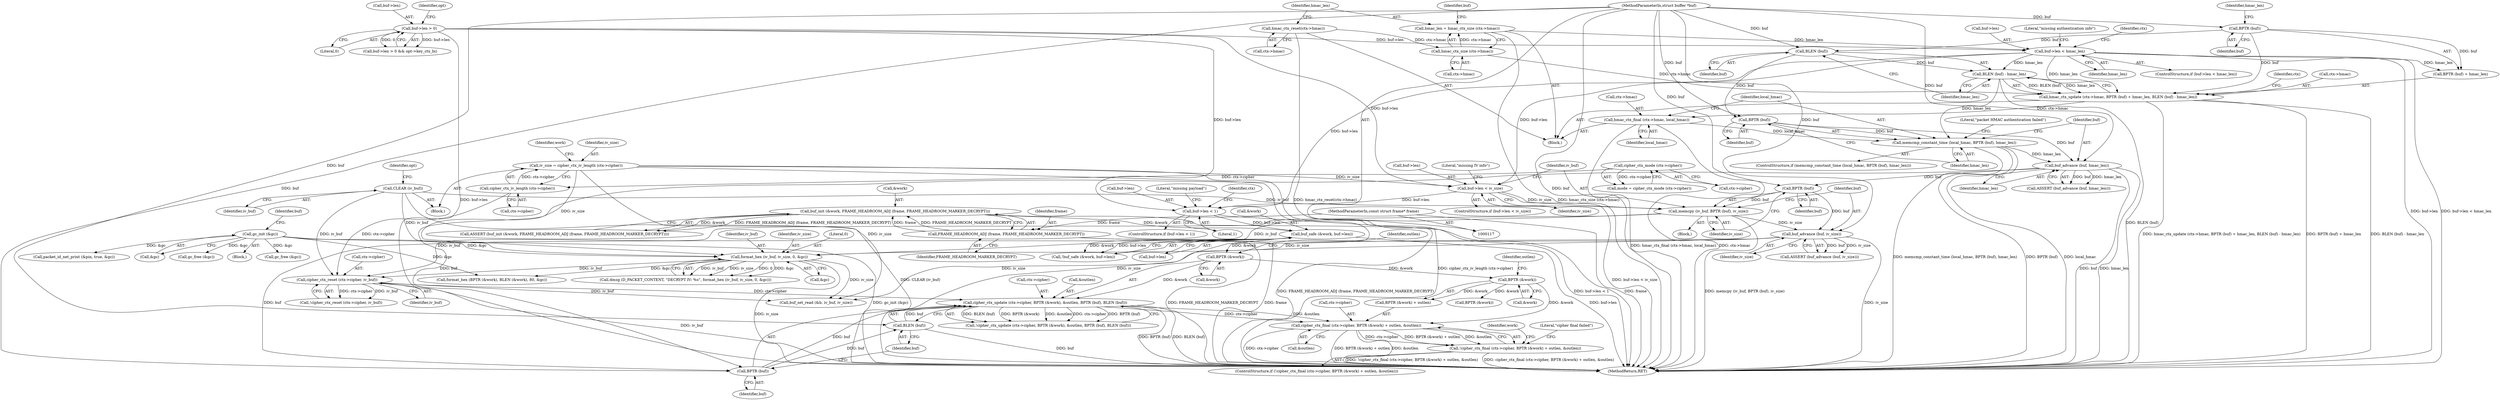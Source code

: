 digraph "0_openvpn_11d21349a4e7e38a025849479b36ace7c2eec2ee@API" {
"1000330" [label="(Call,cipher_ctx_final (ctx->cipher, BPTR (&work) + outlen, &outlen))"];
"1000308" [label="(Call,cipher_ctx_update (ctx->cipher, BPTR (&work), &outlen, BPTR (buf), BLEN (buf)))"];
"1000289" [label="(Call,cipher_ctx_reset (ctx->cipher, iv_buf))"];
"1000225" [label="(Call,cipher_ctx_iv_length (ctx->cipher))"];
"1000218" [label="(Call,cipher_ctx_mode (ctx->cipher))"];
"1000238" [label="(Call,CLEAR (iv_buf))"];
"1000273" [label="(Call,format_hex (iv_buf, iv_size, 0, &gc))"];
"1000255" [label="(Call,memcpy (iv_buf, BPTR (buf), iv_size))"];
"1000257" [label="(Call,BPTR (buf))"];
"1000207" [label="(Call,buf_advance (buf, hmac_len))"];
"1000201" [label="(Call,BPTR (buf))"];
"1000190" [label="(Call,BLEN (buf))"];
"1000186" [label="(Call,BPTR (buf))"];
"1000118" [label="(MethodParameterIn,struct buffer *buf)"];
"1000199" [label="(Call,memcmp_constant_time (local_hmac, BPTR (buf), hmac_len))"];
"1000193" [label="(Call,hmac_ctx_final (ctx->hmac, local_hmac))"];
"1000181" [label="(Call,hmac_ctx_update (ctx->hmac, BPTR (buf) + hmac_len, BLEN (buf) - hmac_len))"];
"1000169" [label="(Call,hmac_ctx_size (ctx->hmac))"];
"1000163" [label="(Call,hmac_ctx_reset(ctx->hmac))"];
"1000174" [label="(Call,buf->len < hmac_len)"];
"1000133" [label="(Call,buf->len > 0)"];
"1000167" [label="(Call,hmac_len = hmac_ctx_size (ctx->hmac))"];
"1000189" [label="(Call,BLEN (buf) - hmac_len)"];
"1000248" [label="(Call,buf->len < iv_size)"];
"1000223" [label="(Call,iv_size = cipher_ctx_iv_length (ctx->cipher))"];
"1000261" [label="(Call,buf_advance (buf, iv_size))"];
"1000128" [label="(Call,gc_init (&gc))"];
"1000312" [label="(Call,BPTR (&work))"];
"1000298" [label="(Call,buf_safe (&work, buf->len))"];
"1000232" [label="(Call,buf_init (&work, FRAME_HEADROOM_ADJ (frame, FRAME_HEADROOM_MARKER_DECRYPT)))"];
"1000235" [label="(Call,FRAME_HEADROOM_ADJ (frame, FRAME_HEADROOM_MARKER_DECRYPT))"];
"1000121" [label="(MethodParameterIn,const struct frame* frame)"];
"1000280" [label="(Call,buf->len < 1)"];
"1000317" [label="(Call,BPTR (buf))"];
"1000319" [label="(Call,BLEN (buf))"];
"1000335" [label="(Call,BPTR (&work))"];
"1000329" [label="(Call,!cipher_ctx_final (ctx->cipher, BPTR (&work) + outlen, &outlen))"];
"1000167" [label="(Call,hmac_len = hmac_ctx_size (ctx->hmac))"];
"1000183" [label="(Identifier,ctx)"];
"1000173" [label="(ControlStructure,if (buf->len < hmac_len))"];
"1000169" [label="(Call,hmac_ctx_size (ctx->hmac))"];
"1000168" [label="(Identifier,hmac_len)"];
"1000223" [label="(Call,iv_size = cipher_ctx_iv_length (ctx->cipher))"];
"1000137" [label="(Literal,0)"];
"1000307" [label="(Call,!cipher_ctx_update (ctx->cipher, BPTR (&work), &outlen, BPTR (buf), BLEN (buf)))"];
"1000191" [label="(Identifier,buf)"];
"1000318" [label="(Identifier,buf)"];
"1000206" [label="(Call,ASSERT (buf_advance (buf, hmac_len)))"];
"1000187" [label="(Identifier,buf)"];
"1000345" [label="(Identifier,work)"];
"1000319" [label="(Call,BLEN (buf))"];
"1000330" [label="(Call,cipher_ctx_final (ctx->cipher, BPTR (&work) + outlen, &outlen))"];
"1000351" [label="(Call,format_hex (BPTR (&work), BLEN (&work), 80, &gc))"];
"1000185" [label="(Call,BPTR (buf) + hmac_len)"];
"1000139" [label="(Identifier,opt)"];
"1000556" [label="(MethodReturn,RET)"];
"1000334" [label="(Call,BPTR (&work) + outlen)"];
"1000317" [label="(Call,BPTR (buf))"];
"1000178" [label="(Identifier,hmac_len)"];
"1000273" [label="(Call,format_hex (iv_buf, iv_size, 0, &gc))"];
"1000335" [label="(Call,BPTR (&work))"];
"1000263" [label="(Identifier,iv_size)"];
"1000199" [label="(Call,memcmp_constant_time (local_hmac, BPTR (buf), hmac_len))"];
"1000207" [label="(Call,buf_advance (buf, hmac_len))"];
"1000193" [label="(Call,hmac_ctx_final (ctx->hmac, local_hmac))"];
"1000274" [label="(Identifier,iv_buf)"];
"1000129" [label="(Call,&gc)"];
"1000280" [label="(Call,buf->len < 1)"];
"1000288" [label="(Call,!cipher_ctx_reset (ctx->cipher, iv_buf))"];
"1000281" [label="(Call,buf->len)"];
"1000226" [label="(Call,ctx->cipher)"];
"1000275" [label="(Identifier,iv_size)"];
"1000276" [label="(Literal,0)"];
"1000298" [label="(Call,buf_safe (&work, buf->len))"];
"1000175" [label="(Call,buf->len)"];
"1000194" [label="(Call,ctx->hmac)"];
"1000163" [label="(Call,hmac_ctx_reset(ctx->hmac))"];
"1000320" [label="(Identifier,buf)"];
"1000190" [label="(Call,BLEN (buf))"];
"1000231" [label="(Call,ASSERT (buf_init (&work, FRAME_HEADROOM_ADJ (frame, FRAME_HEADROOM_MARKER_DECRYPT))))"];
"1000181" [label="(Call,hmac_ctx_update (ctx->hmac, BPTR (buf) + hmac_len, BLEN (buf) - hmac_len))"];
"1000134" [label="(Call,buf->len)"];
"1000247" [label="(ControlStructure,if (buf->len < iv_size))"];
"1000128" [label="(Call,gc_init (&gc))"];
"1000259" [label="(Identifier,iv_size)"];
"1000339" [label="(Call,&outlen)"];
"1000234" [label="(Identifier,work)"];
"1000342" [label="(Literal,\"cipher final failed\")"];
"1000299" [label="(Call,&work)"];
"1000192" [label="(Identifier,hmac_len)"];
"1000202" [label="(Identifier,buf)"];
"1000316" [label="(Identifier,outlen)"];
"1000225" [label="(Call,cipher_ctx_iv_length (ctx->cipher))"];
"1000186" [label="(Call,BPTR (buf))"];
"1000248" [label="(Call,buf->len < iv_size)"];
"1000236" [label="(Identifier,frame)"];
"1000208" [label="(Identifier,buf)"];
"1000232" [label="(Call,buf_init (&work, FRAME_HEADROOM_ADJ (frame, FRAME_HEADROOM_MARKER_DECRYPT)))"];
"1000270" [label="(Call,dmsg (D_PACKET_CONTENT, \"DECRYPT IV: %s\", format_hex (iv_buf, iv_size, 0, &gc)))"];
"1000352" [label="(Call,BPTR (&work))"];
"1000261" [label="(Call,buf_advance (buf, iv_size))"];
"1000243" [label="(Identifier,opt)"];
"1000233" [label="(Call,&work)"];
"1000309" [label="(Call,ctx->cipher)"];
"1000237" [label="(Identifier,FRAME_HEADROOM_MARKER_DECRYPT)"];
"1000118" [label="(MethodParameterIn,struct buffer *buf)"];
"1000308" [label="(Call,cipher_ctx_update (ctx->cipher, BPTR (&work), &outlen, BPTR (buf), BLEN (buf)))"];
"1000189" [label="(Call,BLEN (buf) - hmac_len)"];
"1000201" [label="(Call,BPTR (buf))"];
"1000262" [label="(Identifier,buf)"];
"1000336" [label="(Call,&work)"];
"1000257" [label="(Call,BPTR (buf))"];
"1000132" [label="(Call,buf->len > 0 && opt->key_ctx_bi)"];
"1000539" [label="(Call,gc_free (&gc))"];
"1000135" [label="(Identifier,buf)"];
"1000209" [label="(Identifier,hmac_len)"];
"1000122" [label="(Block,)"];
"1000246" [label="(Block,)"];
"1000133" [label="(Call,buf->len > 0)"];
"1000290" [label="(Call,ctx->cipher)"];
"1000238" [label="(Call,CLEAR (iv_buf))"];
"1000277" [label="(Call,&gc)"];
"1000170" [label="(Call,ctx->hmac)"];
"1000164" [label="(Call,ctx->hmac)"];
"1000180" [label="(Literal,\"missing authentication info\")"];
"1000297" [label="(Call,!buf_safe (&work, buf->len))"];
"1000205" [label="(Literal,\"packet HMAC authentication failed\")"];
"1000254" [label="(Literal,\"missing IV info\")"];
"1000249" [label="(Call,buf->len)"];
"1000235" [label="(Call,FRAME_HEADROOM_ADJ (frame, FRAME_HEADROOM_MARKER_DECRYPT))"];
"1000289" [label="(Call,cipher_ctx_reset (ctx->cipher, iv_buf))"];
"1000315" [label="(Call,&outlen)"];
"1000284" [label="(Literal,1)"];
"1000551" [label="(Call,gc_free (&gc))"];
"1000411" [label="(Call,buf_set_read (&b, iv_buf, iv_size))"];
"1000256" [label="(Identifier,iv_buf)"];
"1000528" [label="(Call,packet_id_net_print (&pin, true, &gc))"];
"1000219" [label="(Call,ctx->cipher)"];
"1000203" [label="(Identifier,hmac_len)"];
"1000301" [label="(Call,buf->len)"];
"1000214" [label="(Block,)"];
"1000198" [label="(ControlStructure,if (memcmp_constant_time (local_hmac, BPTR (buf), hmac_len)))"];
"1000174" [label="(Call,buf->len < hmac_len)"];
"1000313" [label="(Call,&work)"];
"1000224" [label="(Identifier,iv_size)"];
"1000255" [label="(Call,memcpy (iv_buf, BPTR (buf), iv_size))"];
"1000121" [label="(MethodParameterIn,const struct frame* frame)"];
"1000239" [label="(Identifier,iv_buf)"];
"1000160" [label="(Block,)"];
"1000195" [label="(Identifier,ctx)"];
"1000176" [label="(Identifier,buf)"];
"1000279" [label="(ControlStructure,if (buf->len < 1))"];
"1000329" [label="(Call,!cipher_ctx_final (ctx->cipher, BPTR (&work) + outlen, &outlen))"];
"1000188" [label="(Identifier,hmac_len)"];
"1000200" [label="(Identifier,local_hmac)"];
"1000328" [label="(ControlStructure,if (!cipher_ctx_final (ctx->cipher, BPTR (&work) + outlen, &outlen)))"];
"1000218" [label="(Call,cipher_ctx_mode (ctx->cipher))"];
"1000338" [label="(Identifier,outlen)"];
"1000258" [label="(Identifier,buf)"];
"1000331" [label="(Call,ctx->cipher)"];
"1000252" [label="(Identifier,iv_size)"];
"1000293" [label="(Identifier,iv_buf)"];
"1000286" [label="(Literal,\"missing payload\")"];
"1000291" [label="(Identifier,ctx)"];
"1000312" [label="(Call,BPTR (&work))"];
"1000260" [label="(Call,ASSERT (buf_advance (buf, iv_size)))"];
"1000197" [label="(Identifier,local_hmac)"];
"1000182" [label="(Call,ctx->hmac)"];
"1000216" [label="(Call,mode = cipher_ctx_mode (ctx->cipher))"];
"1000330" -> "1000329"  [label="AST: "];
"1000330" -> "1000339"  [label="CFG: "];
"1000331" -> "1000330"  [label="AST: "];
"1000334" -> "1000330"  [label="AST: "];
"1000339" -> "1000330"  [label="AST: "];
"1000329" -> "1000330"  [label="CFG: "];
"1000330" -> "1000556"  [label="DDG: BPTR (&work) + outlen"];
"1000330" -> "1000556"  [label="DDG: &outlen"];
"1000330" -> "1000556"  [label="DDG: ctx->cipher"];
"1000330" -> "1000329"  [label="DDG: ctx->cipher"];
"1000330" -> "1000329"  [label="DDG: BPTR (&work) + outlen"];
"1000330" -> "1000329"  [label="DDG: &outlen"];
"1000308" -> "1000330"  [label="DDG: ctx->cipher"];
"1000308" -> "1000330"  [label="DDG: &outlen"];
"1000335" -> "1000330"  [label="DDG: &work"];
"1000308" -> "1000307"  [label="AST: "];
"1000308" -> "1000319"  [label="CFG: "];
"1000309" -> "1000308"  [label="AST: "];
"1000312" -> "1000308"  [label="AST: "];
"1000315" -> "1000308"  [label="AST: "];
"1000317" -> "1000308"  [label="AST: "];
"1000319" -> "1000308"  [label="AST: "];
"1000307" -> "1000308"  [label="CFG: "];
"1000308" -> "1000556"  [label="DDG: BLEN (buf)"];
"1000308" -> "1000556"  [label="DDG: BPTR (buf)"];
"1000308" -> "1000307"  [label="DDG: BLEN (buf)"];
"1000308" -> "1000307"  [label="DDG: BPTR (&work)"];
"1000308" -> "1000307"  [label="DDG: &outlen"];
"1000308" -> "1000307"  [label="DDG: ctx->cipher"];
"1000308" -> "1000307"  [label="DDG: BPTR (buf)"];
"1000289" -> "1000308"  [label="DDG: ctx->cipher"];
"1000312" -> "1000308"  [label="DDG: &work"];
"1000317" -> "1000308"  [label="DDG: buf"];
"1000319" -> "1000308"  [label="DDG: buf"];
"1000289" -> "1000288"  [label="AST: "];
"1000289" -> "1000293"  [label="CFG: "];
"1000290" -> "1000289"  [label="AST: "];
"1000293" -> "1000289"  [label="AST: "];
"1000288" -> "1000289"  [label="CFG: "];
"1000289" -> "1000556"  [label="DDG: iv_buf"];
"1000289" -> "1000288"  [label="DDG: ctx->cipher"];
"1000289" -> "1000288"  [label="DDG: iv_buf"];
"1000225" -> "1000289"  [label="DDG: ctx->cipher"];
"1000238" -> "1000289"  [label="DDG: iv_buf"];
"1000273" -> "1000289"  [label="DDG: iv_buf"];
"1000255" -> "1000289"  [label="DDG: iv_buf"];
"1000289" -> "1000411"  [label="DDG: iv_buf"];
"1000225" -> "1000223"  [label="AST: "];
"1000225" -> "1000226"  [label="CFG: "];
"1000226" -> "1000225"  [label="AST: "];
"1000223" -> "1000225"  [label="CFG: "];
"1000225" -> "1000223"  [label="DDG: ctx->cipher"];
"1000218" -> "1000225"  [label="DDG: ctx->cipher"];
"1000218" -> "1000216"  [label="AST: "];
"1000218" -> "1000219"  [label="CFG: "];
"1000219" -> "1000218"  [label="AST: "];
"1000216" -> "1000218"  [label="CFG: "];
"1000218" -> "1000216"  [label="DDG: ctx->cipher"];
"1000238" -> "1000214"  [label="AST: "];
"1000238" -> "1000239"  [label="CFG: "];
"1000239" -> "1000238"  [label="AST: "];
"1000243" -> "1000238"  [label="CFG: "];
"1000238" -> "1000556"  [label="DDG: CLEAR (iv_buf)"];
"1000238" -> "1000255"  [label="DDG: iv_buf"];
"1000238" -> "1000273"  [label="DDG: iv_buf"];
"1000273" -> "1000270"  [label="AST: "];
"1000273" -> "1000277"  [label="CFG: "];
"1000274" -> "1000273"  [label="AST: "];
"1000275" -> "1000273"  [label="AST: "];
"1000276" -> "1000273"  [label="AST: "];
"1000277" -> "1000273"  [label="AST: "];
"1000270" -> "1000273"  [label="CFG: "];
"1000273" -> "1000556"  [label="DDG: iv_size"];
"1000273" -> "1000270"  [label="DDG: iv_buf"];
"1000273" -> "1000270"  [label="DDG: iv_size"];
"1000273" -> "1000270"  [label="DDG: 0"];
"1000273" -> "1000270"  [label="DDG: &gc"];
"1000255" -> "1000273"  [label="DDG: iv_buf"];
"1000261" -> "1000273"  [label="DDG: iv_size"];
"1000223" -> "1000273"  [label="DDG: iv_size"];
"1000128" -> "1000273"  [label="DDG: &gc"];
"1000273" -> "1000351"  [label="DDG: &gc"];
"1000273" -> "1000411"  [label="DDG: iv_size"];
"1000255" -> "1000246"  [label="AST: "];
"1000255" -> "1000259"  [label="CFG: "];
"1000256" -> "1000255"  [label="AST: "];
"1000257" -> "1000255"  [label="AST: "];
"1000259" -> "1000255"  [label="AST: "];
"1000262" -> "1000255"  [label="CFG: "];
"1000255" -> "1000556"  [label="DDG: memcpy (iv_buf, BPTR (buf), iv_size)"];
"1000257" -> "1000255"  [label="DDG: buf"];
"1000248" -> "1000255"  [label="DDG: iv_size"];
"1000255" -> "1000261"  [label="DDG: iv_size"];
"1000257" -> "1000258"  [label="CFG: "];
"1000258" -> "1000257"  [label="AST: "];
"1000259" -> "1000257"  [label="CFG: "];
"1000207" -> "1000257"  [label="DDG: buf"];
"1000118" -> "1000257"  [label="DDG: buf"];
"1000257" -> "1000261"  [label="DDG: buf"];
"1000207" -> "1000206"  [label="AST: "];
"1000207" -> "1000209"  [label="CFG: "];
"1000208" -> "1000207"  [label="AST: "];
"1000209" -> "1000207"  [label="AST: "];
"1000206" -> "1000207"  [label="CFG: "];
"1000207" -> "1000556"  [label="DDG: hmac_len"];
"1000207" -> "1000556"  [label="DDG: buf"];
"1000207" -> "1000206"  [label="DDG: buf"];
"1000207" -> "1000206"  [label="DDG: hmac_len"];
"1000201" -> "1000207"  [label="DDG: buf"];
"1000118" -> "1000207"  [label="DDG: buf"];
"1000199" -> "1000207"  [label="DDG: hmac_len"];
"1000207" -> "1000317"  [label="DDG: buf"];
"1000201" -> "1000199"  [label="AST: "];
"1000201" -> "1000202"  [label="CFG: "];
"1000202" -> "1000201"  [label="AST: "];
"1000203" -> "1000201"  [label="CFG: "];
"1000201" -> "1000199"  [label="DDG: buf"];
"1000190" -> "1000201"  [label="DDG: buf"];
"1000118" -> "1000201"  [label="DDG: buf"];
"1000190" -> "1000189"  [label="AST: "];
"1000190" -> "1000191"  [label="CFG: "];
"1000191" -> "1000190"  [label="AST: "];
"1000192" -> "1000190"  [label="CFG: "];
"1000190" -> "1000189"  [label="DDG: buf"];
"1000186" -> "1000190"  [label="DDG: buf"];
"1000118" -> "1000190"  [label="DDG: buf"];
"1000186" -> "1000185"  [label="AST: "];
"1000186" -> "1000187"  [label="CFG: "];
"1000187" -> "1000186"  [label="AST: "];
"1000188" -> "1000186"  [label="CFG: "];
"1000186" -> "1000181"  [label="DDG: buf"];
"1000186" -> "1000185"  [label="DDG: buf"];
"1000118" -> "1000186"  [label="DDG: buf"];
"1000118" -> "1000117"  [label="AST: "];
"1000118" -> "1000556"  [label="DDG: buf"];
"1000118" -> "1000261"  [label="DDG: buf"];
"1000118" -> "1000317"  [label="DDG: buf"];
"1000118" -> "1000319"  [label="DDG: buf"];
"1000199" -> "1000198"  [label="AST: "];
"1000199" -> "1000203"  [label="CFG: "];
"1000200" -> "1000199"  [label="AST: "];
"1000203" -> "1000199"  [label="AST: "];
"1000205" -> "1000199"  [label="CFG: "];
"1000208" -> "1000199"  [label="CFG: "];
"1000199" -> "1000556"  [label="DDG: BPTR (buf)"];
"1000199" -> "1000556"  [label="DDG: local_hmac"];
"1000199" -> "1000556"  [label="DDG: memcmp_constant_time (local_hmac, BPTR (buf), hmac_len)"];
"1000193" -> "1000199"  [label="DDG: local_hmac"];
"1000189" -> "1000199"  [label="DDG: hmac_len"];
"1000193" -> "1000160"  [label="AST: "];
"1000193" -> "1000197"  [label="CFG: "];
"1000194" -> "1000193"  [label="AST: "];
"1000197" -> "1000193"  [label="AST: "];
"1000200" -> "1000193"  [label="CFG: "];
"1000193" -> "1000556"  [label="DDG: ctx->hmac"];
"1000193" -> "1000556"  [label="DDG: hmac_ctx_final (ctx->hmac, local_hmac)"];
"1000181" -> "1000193"  [label="DDG: ctx->hmac"];
"1000181" -> "1000160"  [label="AST: "];
"1000181" -> "1000189"  [label="CFG: "];
"1000182" -> "1000181"  [label="AST: "];
"1000185" -> "1000181"  [label="AST: "];
"1000189" -> "1000181"  [label="AST: "];
"1000195" -> "1000181"  [label="CFG: "];
"1000181" -> "1000556"  [label="DDG: BPTR (buf) + hmac_len"];
"1000181" -> "1000556"  [label="DDG: BLEN (buf) - hmac_len"];
"1000181" -> "1000556"  [label="DDG: hmac_ctx_update (ctx->hmac, BPTR (buf) + hmac_len, BLEN (buf) - hmac_len)"];
"1000169" -> "1000181"  [label="DDG: ctx->hmac"];
"1000174" -> "1000181"  [label="DDG: hmac_len"];
"1000189" -> "1000181"  [label="DDG: BLEN (buf)"];
"1000189" -> "1000181"  [label="DDG: hmac_len"];
"1000169" -> "1000167"  [label="AST: "];
"1000169" -> "1000170"  [label="CFG: "];
"1000170" -> "1000169"  [label="AST: "];
"1000167" -> "1000169"  [label="CFG: "];
"1000169" -> "1000167"  [label="DDG: ctx->hmac"];
"1000163" -> "1000169"  [label="DDG: ctx->hmac"];
"1000163" -> "1000160"  [label="AST: "];
"1000163" -> "1000164"  [label="CFG: "];
"1000164" -> "1000163"  [label="AST: "];
"1000168" -> "1000163"  [label="CFG: "];
"1000163" -> "1000556"  [label="DDG: hmac_ctx_reset(ctx->hmac)"];
"1000174" -> "1000173"  [label="AST: "];
"1000174" -> "1000178"  [label="CFG: "];
"1000175" -> "1000174"  [label="AST: "];
"1000178" -> "1000174"  [label="AST: "];
"1000180" -> "1000174"  [label="CFG: "];
"1000183" -> "1000174"  [label="CFG: "];
"1000174" -> "1000556"  [label="DDG: buf->len < hmac_len"];
"1000174" -> "1000556"  [label="DDG: buf->len"];
"1000133" -> "1000174"  [label="DDG: buf->len"];
"1000167" -> "1000174"  [label="DDG: hmac_len"];
"1000174" -> "1000185"  [label="DDG: hmac_len"];
"1000174" -> "1000189"  [label="DDG: hmac_len"];
"1000174" -> "1000248"  [label="DDG: buf->len"];
"1000174" -> "1000280"  [label="DDG: buf->len"];
"1000133" -> "1000132"  [label="AST: "];
"1000133" -> "1000137"  [label="CFG: "];
"1000134" -> "1000133"  [label="AST: "];
"1000137" -> "1000133"  [label="AST: "];
"1000139" -> "1000133"  [label="CFG: "];
"1000132" -> "1000133"  [label="CFG: "];
"1000133" -> "1000556"  [label="DDG: buf->len"];
"1000133" -> "1000132"  [label="DDG: buf->len"];
"1000133" -> "1000132"  [label="DDG: 0"];
"1000133" -> "1000248"  [label="DDG: buf->len"];
"1000133" -> "1000280"  [label="DDG: buf->len"];
"1000167" -> "1000160"  [label="AST: "];
"1000168" -> "1000167"  [label="AST: "];
"1000176" -> "1000167"  [label="CFG: "];
"1000167" -> "1000556"  [label="DDG: hmac_ctx_size (ctx->hmac)"];
"1000189" -> "1000192"  [label="CFG: "];
"1000192" -> "1000189"  [label="AST: "];
"1000189" -> "1000556"  [label="DDG: BLEN (buf)"];
"1000248" -> "1000247"  [label="AST: "];
"1000248" -> "1000252"  [label="CFG: "];
"1000249" -> "1000248"  [label="AST: "];
"1000252" -> "1000248"  [label="AST: "];
"1000254" -> "1000248"  [label="CFG: "];
"1000256" -> "1000248"  [label="CFG: "];
"1000248" -> "1000556"  [label="DDG: buf->len < iv_size"];
"1000223" -> "1000248"  [label="DDG: iv_size"];
"1000248" -> "1000280"  [label="DDG: buf->len"];
"1000223" -> "1000214"  [label="AST: "];
"1000224" -> "1000223"  [label="AST: "];
"1000234" -> "1000223"  [label="CFG: "];
"1000223" -> "1000556"  [label="DDG: cipher_ctx_iv_length (ctx->cipher)"];
"1000223" -> "1000556"  [label="DDG: iv_size"];
"1000223" -> "1000411"  [label="DDG: iv_size"];
"1000261" -> "1000260"  [label="AST: "];
"1000261" -> "1000263"  [label="CFG: "];
"1000262" -> "1000261"  [label="AST: "];
"1000263" -> "1000261"  [label="AST: "];
"1000260" -> "1000261"  [label="CFG: "];
"1000261" -> "1000556"  [label="DDG: iv_size"];
"1000261" -> "1000260"  [label="DDG: buf"];
"1000261" -> "1000260"  [label="DDG: iv_size"];
"1000261" -> "1000317"  [label="DDG: buf"];
"1000261" -> "1000411"  [label="DDG: iv_size"];
"1000128" -> "1000122"  [label="AST: "];
"1000128" -> "1000129"  [label="CFG: "];
"1000129" -> "1000128"  [label="AST: "];
"1000135" -> "1000128"  [label="CFG: "];
"1000128" -> "1000556"  [label="DDG: gc_init (&gc)"];
"1000128" -> "1000351"  [label="DDG: &gc"];
"1000128" -> "1000528"  [label="DDG: &gc"];
"1000128" -> "1000539"  [label="DDG: &gc"];
"1000128" -> "1000551"  [label="DDG: &gc"];
"1000312" -> "1000313"  [label="CFG: "];
"1000313" -> "1000312"  [label="AST: "];
"1000316" -> "1000312"  [label="CFG: "];
"1000298" -> "1000312"  [label="DDG: &work"];
"1000312" -> "1000335"  [label="DDG: &work"];
"1000298" -> "1000297"  [label="AST: "];
"1000298" -> "1000301"  [label="CFG: "];
"1000299" -> "1000298"  [label="AST: "];
"1000301" -> "1000298"  [label="AST: "];
"1000297" -> "1000298"  [label="CFG: "];
"1000298" -> "1000556"  [label="DDG: buf->len"];
"1000298" -> "1000297"  [label="DDG: &work"];
"1000298" -> "1000297"  [label="DDG: buf->len"];
"1000232" -> "1000298"  [label="DDG: &work"];
"1000280" -> "1000298"  [label="DDG: buf->len"];
"1000232" -> "1000231"  [label="AST: "];
"1000232" -> "1000235"  [label="CFG: "];
"1000233" -> "1000232"  [label="AST: "];
"1000235" -> "1000232"  [label="AST: "];
"1000231" -> "1000232"  [label="CFG: "];
"1000232" -> "1000556"  [label="DDG: FRAME_HEADROOM_ADJ (frame, FRAME_HEADROOM_MARKER_DECRYPT)"];
"1000232" -> "1000231"  [label="DDG: &work"];
"1000232" -> "1000231"  [label="DDG: FRAME_HEADROOM_ADJ (frame, FRAME_HEADROOM_MARKER_DECRYPT)"];
"1000235" -> "1000232"  [label="DDG: frame"];
"1000235" -> "1000232"  [label="DDG: FRAME_HEADROOM_MARKER_DECRYPT"];
"1000235" -> "1000237"  [label="CFG: "];
"1000236" -> "1000235"  [label="AST: "];
"1000237" -> "1000235"  [label="AST: "];
"1000235" -> "1000556"  [label="DDG: FRAME_HEADROOM_MARKER_DECRYPT"];
"1000235" -> "1000556"  [label="DDG: frame"];
"1000121" -> "1000235"  [label="DDG: frame"];
"1000121" -> "1000117"  [label="AST: "];
"1000121" -> "1000556"  [label="DDG: frame"];
"1000280" -> "1000279"  [label="AST: "];
"1000280" -> "1000284"  [label="CFG: "];
"1000281" -> "1000280"  [label="AST: "];
"1000284" -> "1000280"  [label="AST: "];
"1000286" -> "1000280"  [label="CFG: "];
"1000291" -> "1000280"  [label="CFG: "];
"1000280" -> "1000556"  [label="DDG: buf->len < 1"];
"1000317" -> "1000318"  [label="CFG: "];
"1000318" -> "1000317"  [label="AST: "];
"1000320" -> "1000317"  [label="CFG: "];
"1000317" -> "1000319"  [label="DDG: buf"];
"1000319" -> "1000320"  [label="CFG: "];
"1000320" -> "1000319"  [label="AST: "];
"1000319" -> "1000556"  [label="DDG: buf"];
"1000335" -> "1000334"  [label="AST: "];
"1000335" -> "1000336"  [label="CFG: "];
"1000336" -> "1000335"  [label="AST: "];
"1000338" -> "1000335"  [label="CFG: "];
"1000335" -> "1000334"  [label="DDG: &work"];
"1000335" -> "1000352"  [label="DDG: &work"];
"1000329" -> "1000328"  [label="AST: "];
"1000342" -> "1000329"  [label="CFG: "];
"1000345" -> "1000329"  [label="CFG: "];
"1000329" -> "1000556"  [label="DDG: !cipher_ctx_final (ctx->cipher, BPTR (&work) + outlen, &outlen)"];
"1000329" -> "1000556"  [label="DDG: cipher_ctx_final (ctx->cipher, BPTR (&work) + outlen, &outlen)"];
}
